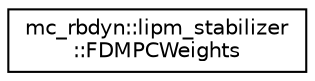 digraph "Graphical Class Hierarchy"
{
 // INTERACTIVE_SVG=YES
 // LATEX_PDF_SIZE
  edge [fontname="Helvetica",fontsize="10",labelfontname="Helvetica",labelfontsize="10"];
  node [fontname="Helvetica",fontsize="10",shape=record];
  rankdir="LR";
  Node0 [label="mc_rbdyn::lipm_stabilizer\l::FDMPCWeights",height=0.2,width=0.4,color="black", fillcolor="white", style="filled",URL="$structmc__rbdyn_1_1lipm__stabilizer_1_1FDMPCWeights.html",tooltip=" "];
}
